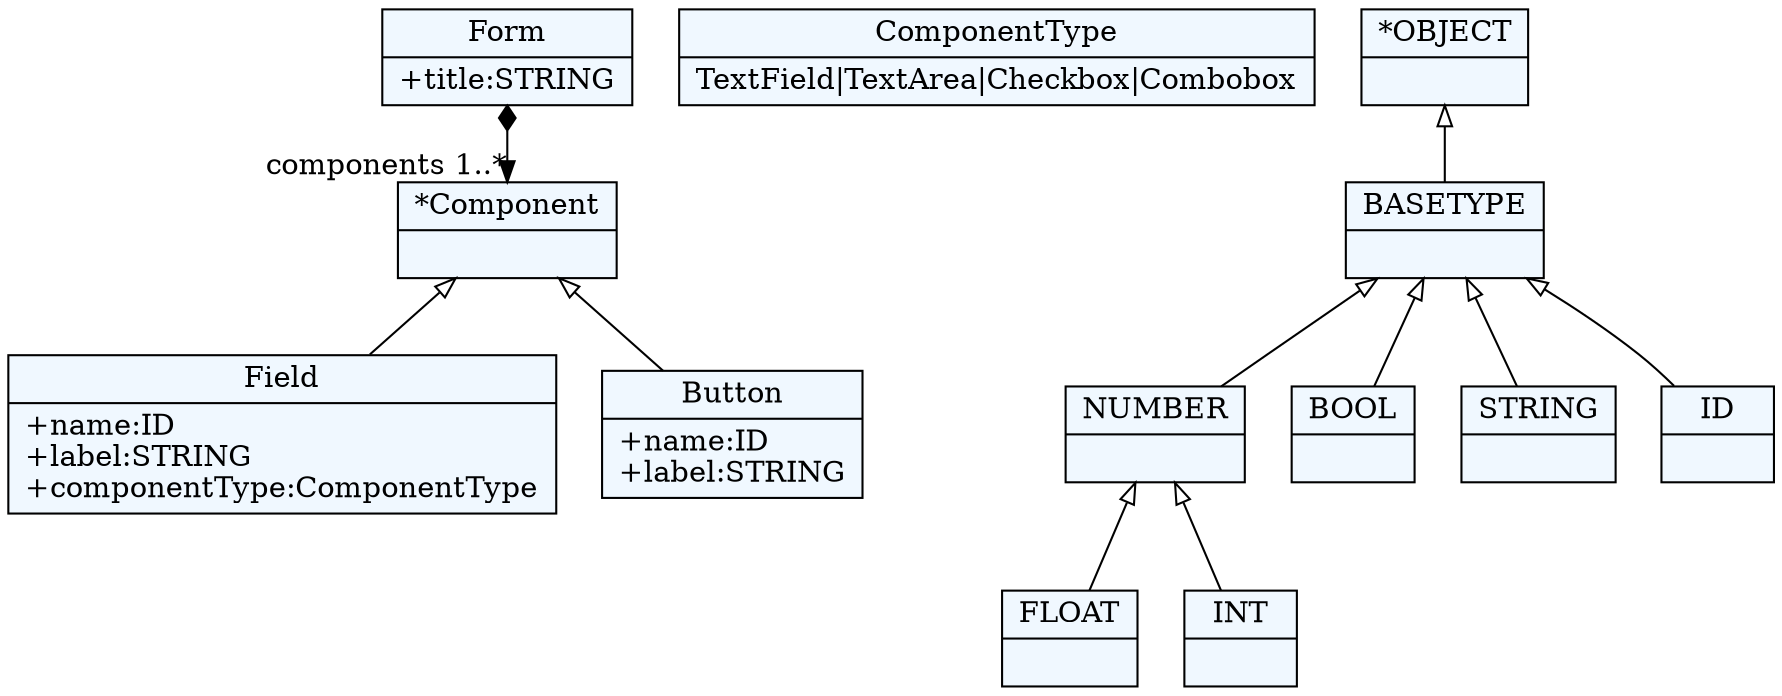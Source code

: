 
    digraph xtext {
    fontname = "Bitstream Vera Sans"
    fontsize = 8
    node[
        shape=record,
        style=filled,
        fillcolor=aliceblue
    ]
    nodesep = 0.3
    edge[dir=black,arrowtail=empty]


38270568 -> 38276328[arrowtail=diamond, dir=both, headlabel="components 1..*"]
38270568[ label="{Form|+title:STRING\l}"]

38290008[ label="{ComponentType|TextField\|TextArea\|Checkbox\|Combobox}"]

38282088[ label="{Field|+name:ID\l+label:STRING\l+componentType:ComponentType\l}"]

38299304[ label="{Button|+name:ID\l+label:STRING\l}"]

38276328[ label="{*Component|}"]
38276328 -> 38282088 [dir=back]
38276328 -> 38299304 [dir=back]

38050440[ label="{FLOAT|}"]

38056200[ label="{NUMBER|}"]
38056200 -> 38050440 [dir=back]
38056200 -> 38044680 [dir=back]

38038920[ label="{BOOL|}"]

38034920[ label="{STRING|}"]

38068536[ label="{*OBJECT|}"]
38068536 -> 38062776 [dir=back]

38029976[ label="{ID|}"]

38044680[ label="{INT|}"]

38062776[ label="{BASETYPE|}"]
38062776 -> 38056200 [dir=back]
38062776 -> 38038920 [dir=back]
38062776 -> 38029976 [dir=back]
38062776 -> 38034920 [dir=back]


}
